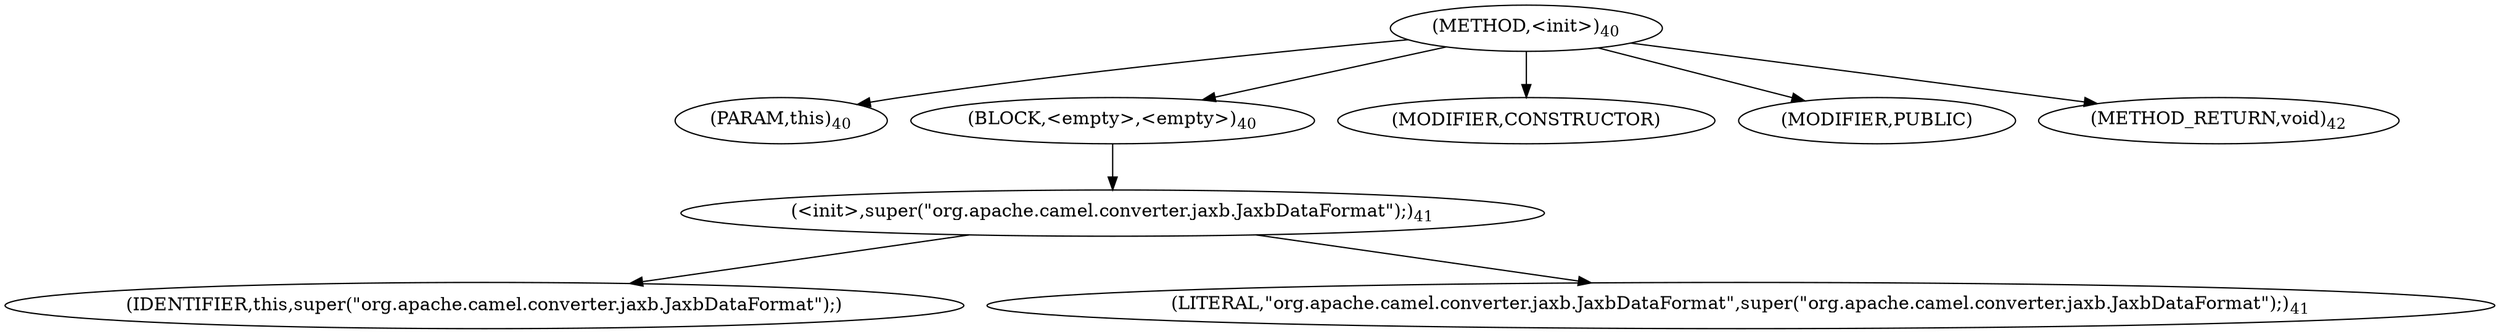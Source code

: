 digraph "&lt;init&gt;" {  
"35" [label = <(METHOD,&lt;init&gt;)<SUB>40</SUB>> ]
"4" [label = <(PARAM,this)<SUB>40</SUB>> ]
"36" [label = <(BLOCK,&lt;empty&gt;,&lt;empty&gt;)<SUB>40</SUB>> ]
"37" [label = <(&lt;init&gt;,super(&quot;org.apache.camel.converter.jaxb.JaxbDataFormat&quot;);)<SUB>41</SUB>> ]
"3" [label = <(IDENTIFIER,this,super(&quot;org.apache.camel.converter.jaxb.JaxbDataFormat&quot;);)> ]
"38" [label = <(LITERAL,&quot;org.apache.camel.converter.jaxb.JaxbDataFormat&quot;,super(&quot;org.apache.camel.converter.jaxb.JaxbDataFormat&quot;);)<SUB>41</SUB>> ]
"39" [label = <(MODIFIER,CONSTRUCTOR)> ]
"40" [label = <(MODIFIER,PUBLIC)> ]
"41" [label = <(METHOD_RETURN,void)<SUB>42</SUB>> ]
  "35" -> "4" 
  "35" -> "36" 
  "35" -> "39" 
  "35" -> "40" 
  "35" -> "41" 
  "36" -> "37" 
  "37" -> "3" 
  "37" -> "38" 
}
